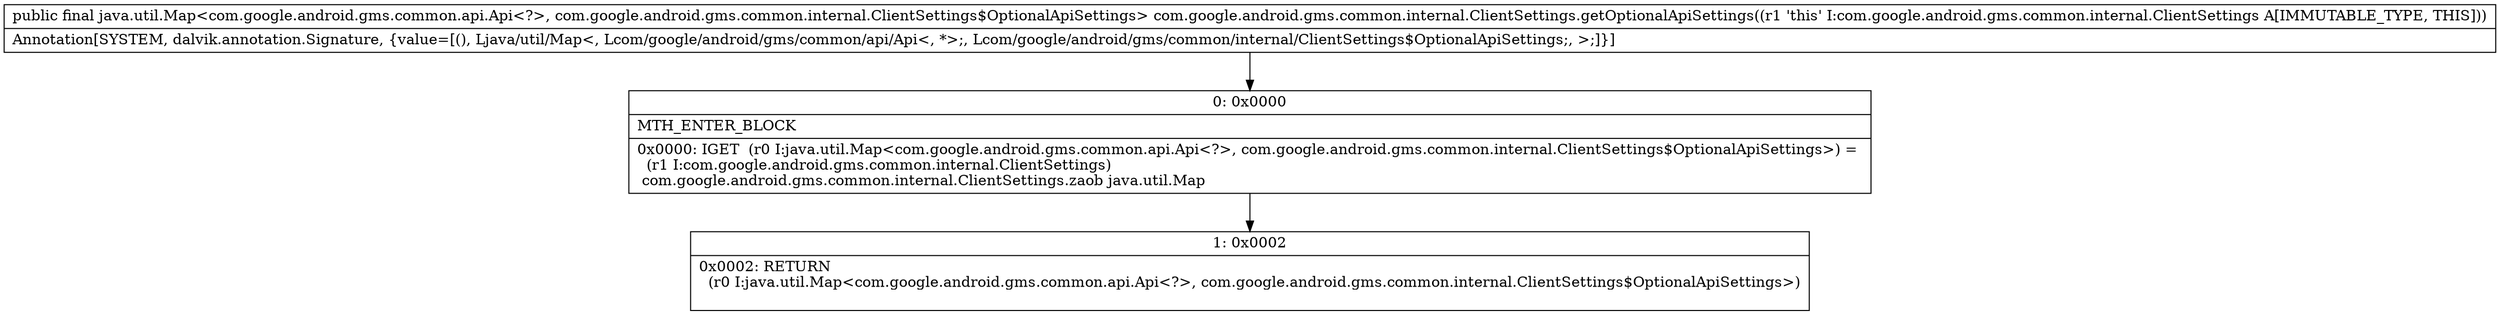 digraph "CFG forcom.google.android.gms.common.internal.ClientSettings.getOptionalApiSettings()Ljava\/util\/Map;" {
Node_0 [shape=record,label="{0\:\ 0x0000|MTH_ENTER_BLOCK\l|0x0000: IGET  (r0 I:java.util.Map\<com.google.android.gms.common.api.Api\<?\>, com.google.android.gms.common.internal.ClientSettings$OptionalApiSettings\>) = \l  (r1 I:com.google.android.gms.common.internal.ClientSettings)\l com.google.android.gms.common.internal.ClientSettings.zaob java.util.Map \l}"];
Node_1 [shape=record,label="{1\:\ 0x0002|0x0002: RETURN  \l  (r0 I:java.util.Map\<com.google.android.gms.common.api.Api\<?\>, com.google.android.gms.common.internal.ClientSettings$OptionalApiSettings\>)\l \l}"];
MethodNode[shape=record,label="{public final java.util.Map\<com.google.android.gms.common.api.Api\<?\>, com.google.android.gms.common.internal.ClientSettings$OptionalApiSettings\> com.google.android.gms.common.internal.ClientSettings.getOptionalApiSettings((r1 'this' I:com.google.android.gms.common.internal.ClientSettings A[IMMUTABLE_TYPE, THIS]))  | Annotation[SYSTEM, dalvik.annotation.Signature, \{value=[(), Ljava\/util\/Map\<, Lcom\/google\/android\/gms\/common\/api\/Api\<, *\>;, Lcom\/google\/android\/gms\/common\/internal\/ClientSettings$OptionalApiSettings;, \>;]\}]\l}"];
MethodNode -> Node_0;
Node_0 -> Node_1;
}

